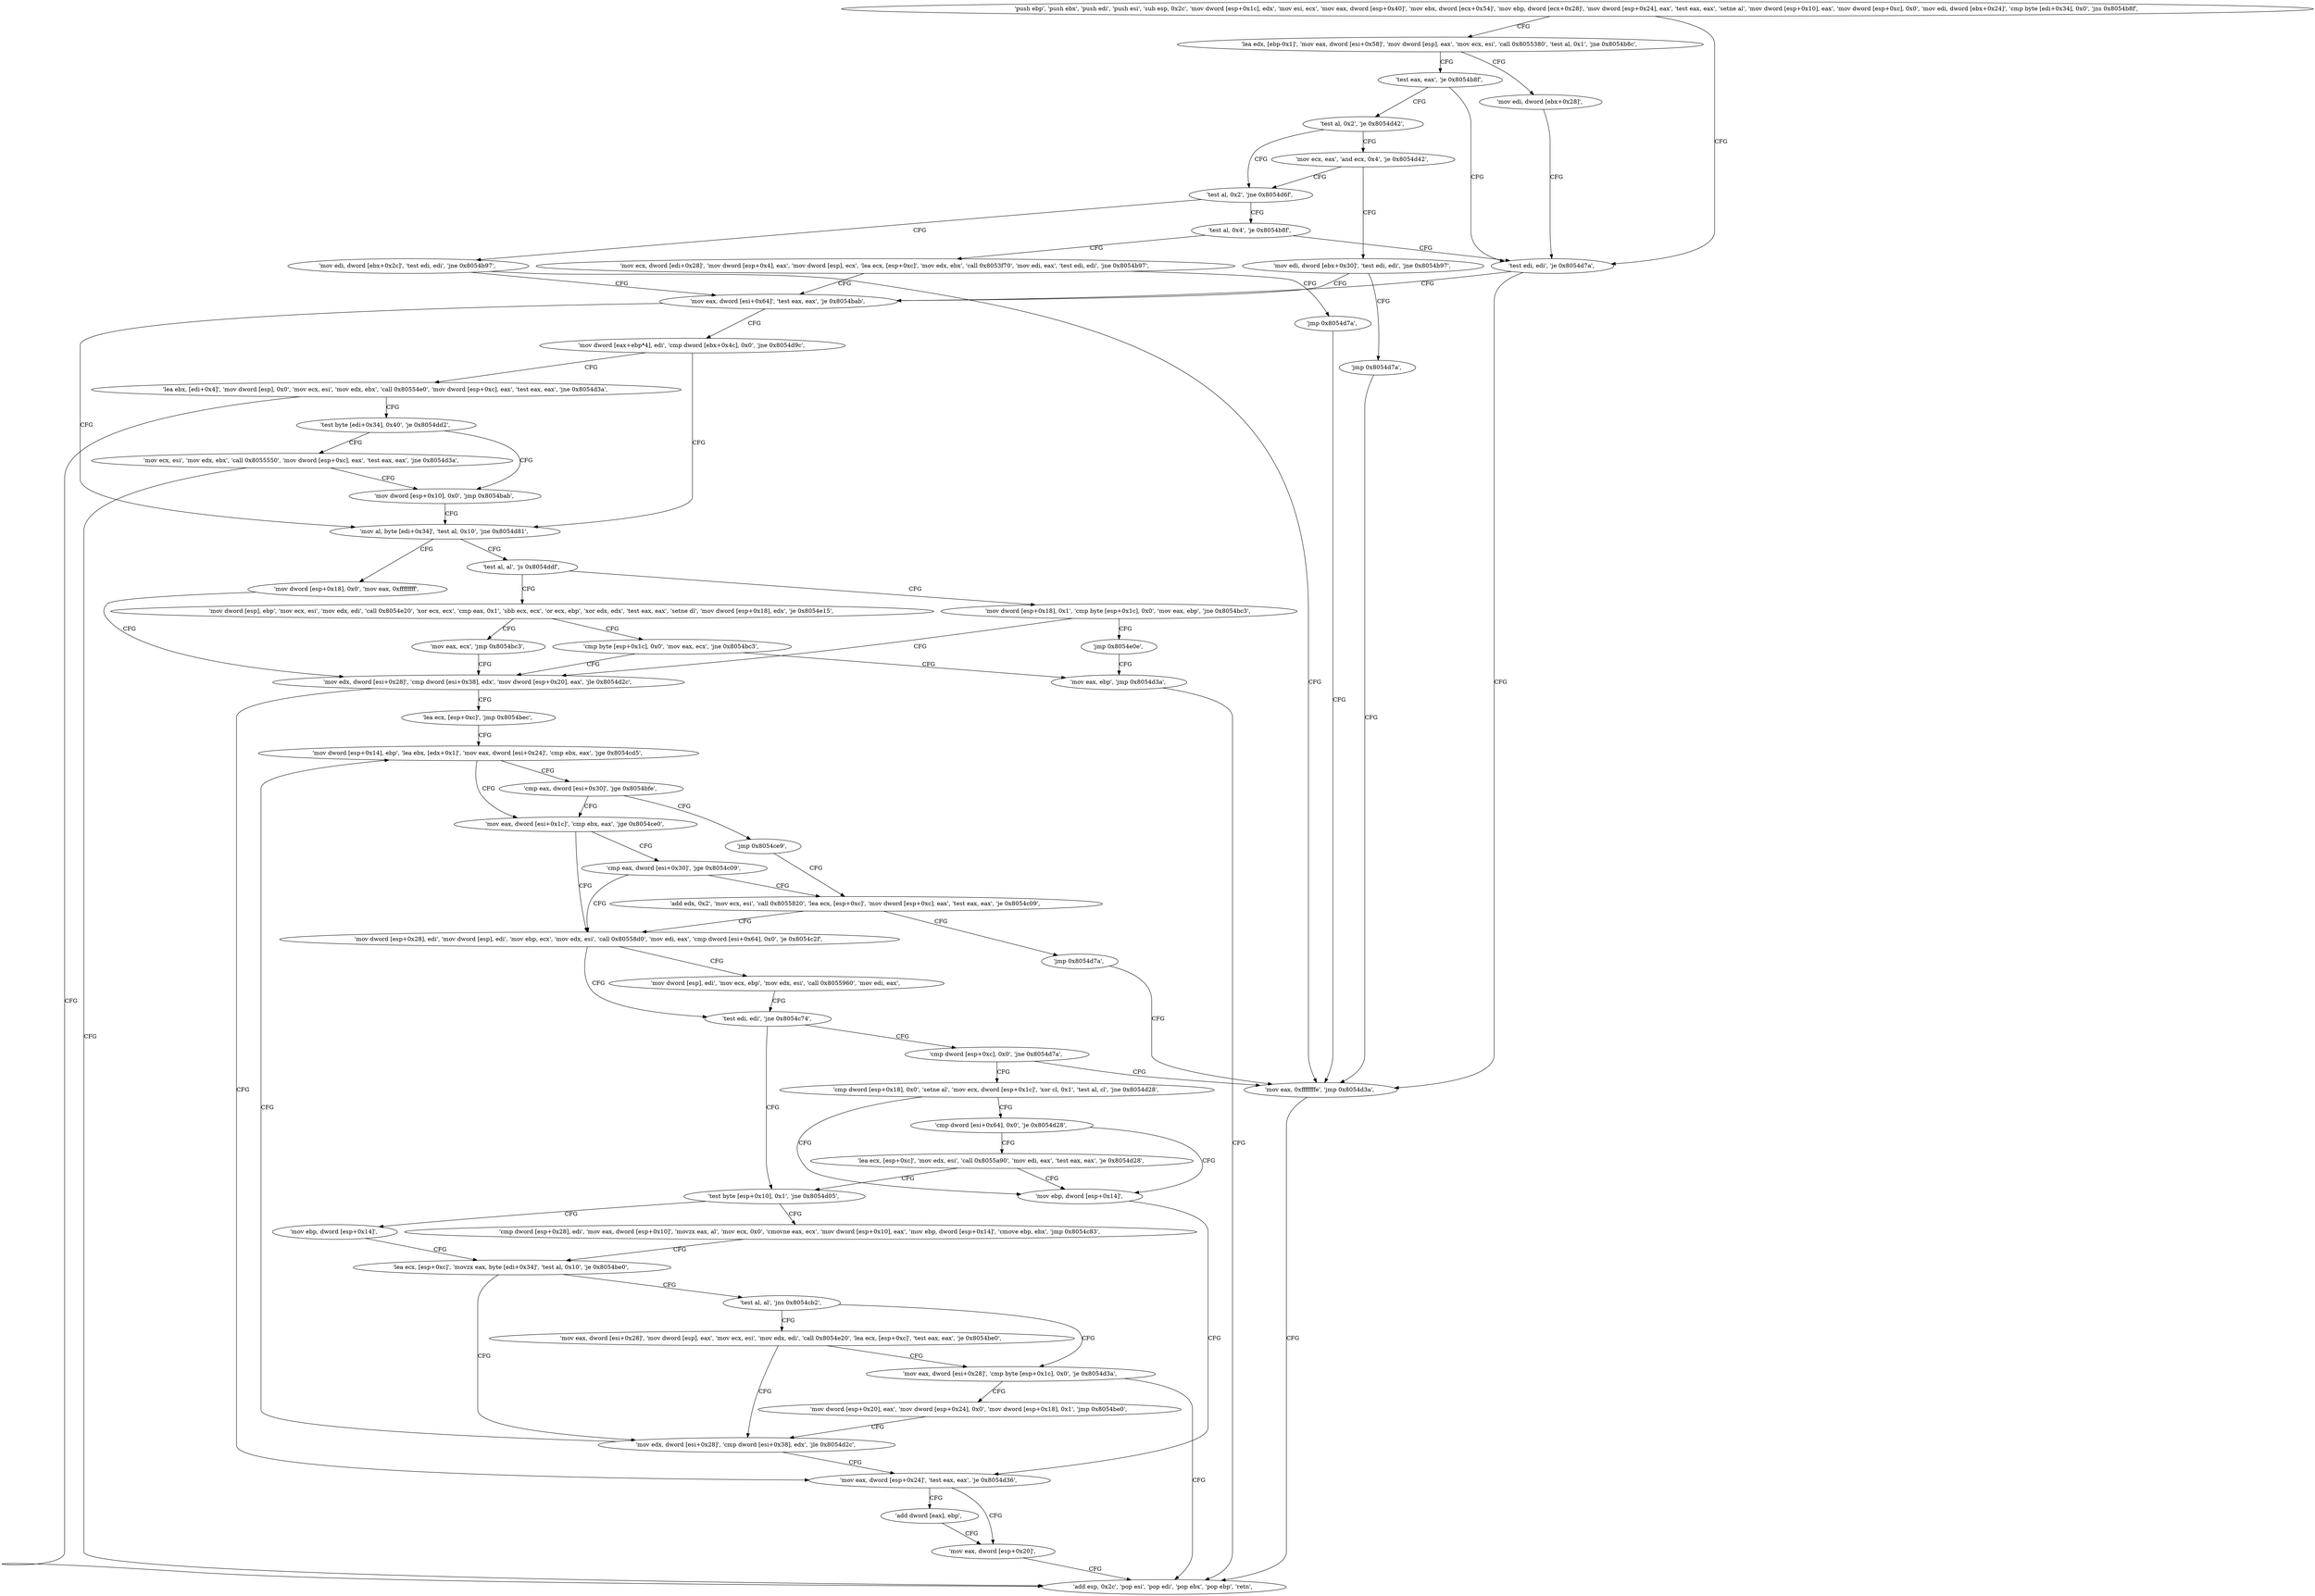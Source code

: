digraph "func" {
"134564640" [label = "'push ebp', 'push ebx', 'push edi', 'push esi', 'sub esp, 0x2c', 'mov dword [esp+0x1c], edx', 'mov esi, ecx', 'mov eax, dword [esp+0x40]', 'mov ebx, dword [ecx+0x54]', 'mov ebp, dword [ecx+0x28]', 'mov dword [esp+0x24], eax', 'test eax, eax', 'setne al', 'mov dword [esp+0x10], eax', 'mov dword [esp+0xc], 0x0', 'mov edi, dword [ebx+0x24]', 'cmp byte [edi+0x34], 0x0', 'jns 0x8054b8f', " ]
"134564751" [label = "'test edi, edi', 'je 0x8054d7a', " ]
"134564693" [label = "'lea edx, [ebp-0x1]', 'mov eax, dword [esi+0x58]', 'mov dword [esp], eax', 'mov ecx, esi', 'call 0x8055380', 'test al, 0x1', 'jne 0x8054b8c', " ]
"134565242" [label = "'mov eax, 0xfffffffe', 'jmp 0x8054d3a', " ]
"134564759" [label = "'mov eax, dword [esi+0x64]', 'test eax, eax', 'je 0x8054bab', " ]
"134564748" [label = "'mov edi, dword [ebx+0x28]', " ]
"134564713" [label = "'test eax, eax', 'je 0x8054b8f', " ]
"134565178" [label = "'add esp, 0x2c', 'pop esi', 'pop edi', 'pop ebx', 'pop ebp', 'retn', " ]
"134564779" [label = "'mov al, byte [edi+0x34]', 'test al, 0x10', 'jne 0x8054d81', " ]
"134564766" [label = "'mov dword [eax+ebp*4], edi', 'cmp dword [ebx+0x4c], 0x0', 'jne 0x8054d9c', " ]
"134564717" [label = "'test al, 0x2', 'je 0x8054d42', " ]
"134565249" [label = "'test al, al', 'js 0x8054ddf', " ]
"134564790" [label = "'mov dword [esp+0x18], 0x0', 'mov eax, 0xffffffff', " ]
"134565276" [label = "'lea ebx, [edi+0x4]', 'mov dword [esp], 0x0', 'mov ecx, esi', 'mov edx, ebx', 'call 0x80554e0', 'mov dword [esp+0xc], eax', 'test eax, eax', 'jne 0x8054d3a', " ]
"134565186" [label = "'test al, 0x2', 'jne 0x8054d6f', " ]
"134564725" [label = "'mov ecx, eax', 'and ecx, 0x4', 'je 0x8054d42', " ]
"134565343" [label = "'mov dword [esp], ebp', 'mov ecx, esi', 'mov edx, edi', 'call 0x8054e20', 'xor ecx, ecx', 'cmp eax, 0x1', 'sbb ecx, ecx', 'or ecx, ebp', 'xor edx, edx', 'test eax, eax', 'setne dl', 'mov dword [esp+0x18], edx', 'je 0x8054e15', " ]
"134565253" [label = "'mov dword [esp+0x18], 0x1', 'cmp byte [esp+0x1c], 0x0', 'mov eax, ebp', 'jne 0x8054bc3', " ]
"134564803" [label = "'mov edx, dword [esi+0x28]', 'cmp dword [esi+0x38], edx', 'mov dword [esp+0x20], eax', 'jle 0x8054d2c', " ]
"134565303" [label = "'test byte [edi+0x34], 0x40', 'je 0x8054dd2', " ]
"134565231" [label = "'mov edi, dword [ebx+0x2c]', 'test edi, edi', 'jne 0x8054b97', " ]
"134565190" [label = "'test al, 0x4', 'je 0x8054b8f', " ]
"134564736" [label = "'mov edi, dword [ebx+0x30]', 'test edi, edi', 'jne 0x8054b97', " ]
"134565397" [label = "'mov eax, ecx', 'jmp 0x8054bc3', " ]
"134565377" [label = "'cmp byte [esp+0x1c], 0x0', 'mov eax, ecx', 'jne 0x8054bc3', " ]
"134565274" [label = "'jmp 0x8054e0e', " ]
"134565164" [label = "'mov eax, dword [esp+0x24]', 'test eax, eax', 'je 0x8054d36', " ]
"134565174" [label = "'mov eax, dword [esp+0x20]', " ]
"134565172" [label = "'add dword [eax], ebp', " ]
"134564819" [label = "'lea ecx, [esp+0xc]', 'jmp 0x8054bec', " ]
"134564844" [label = "'mov dword [esp+0x14], ebp', 'lea ebx, [edx+0x1]', 'mov eax, dword [esi+0x24]', 'cmp ebx, eax', 'jge 0x8054cd5', " ]
"134565330" [label = "'mov dword [esp+0x10], 0x0', 'jmp 0x8054bab', " ]
"134565309" [label = "'mov ecx, esi', 'mov edx, ebx', 'call 0x8055550', 'mov dword [esp+0xc], eax', 'test eax, eax', 'jne 0x8054d3a', " ]
"134565198" [label = "'mov ecx, dword [edi+0x28]', 'mov dword [esp+0x4], eax', 'mov dword [esp], ecx', 'lea ecx, [esp+0xc]', 'mov edx, ebx', 'call 0x8053f70', 'mov edi, eax', 'test edi, edi', 'jne 0x8054b97', " ]
"134564743" [label = "'jmp 0x8054d7a', " ]
"134565390" [label = "'mov eax, ebp', 'jmp 0x8054d3a', " ]
"134565077" [label = "'cmp eax, dword [esi+0x30]', 'jge 0x8054bfe', " ]
"134564862" [label = "'mov eax, dword [esi+0x1c]', 'cmp ebx, eax', 'jge 0x8054ce0', " ]
"134565229" [label = "'jmp 0x8054d7a', " ]
"134565086" [label = "'jmp 0x8054ce9', " ]
"134565088" [label = "'cmp eax, dword [esi+0x30]', 'jge 0x8054c09', " ]
"134564873" [label = "'mov dword [esp+0x28], edi', 'mov dword [esp], edi', 'mov ebp, ecx', 'mov edx, esi', 'call 0x80558d0', 'mov edi, eax', 'cmp dword [esi+0x64], 0x0', 'je 0x8054c2f', " ]
"134565097" [label = "'add edx, 0x2', 'mov ecx, esi', 'call 0x8055820', 'lea ecx, [esp+0xc]', 'mov dword [esp+0xc], eax', 'test eax, eax', 'je 0x8054c09', " ]
"134564911" [label = "'test edi, edi', 'jne 0x8054c74', " ]
"134564897" [label = "'mov dword [esp], edi', 'mov ecx, ebp', 'mov edx, esi', 'call 0x8055960', 'mov edi, eax', " ]
"134565123" [label = "'jmp 0x8054d7a', " ]
"134564980" [label = "'test byte [esp+0x10], 0x1', 'jne 0x8054d05', " ]
"134564915" [label = "'cmp dword [esp+0xc], 0x0', 'jne 0x8054d7a', " ]
"134565125" [label = "'cmp dword [esp+0x28], edi', 'mov eax, dword [esp+0x10]', 'movzx eax, al', 'mov ecx, 0x0', 'cmovne eax, ecx', 'mov dword [esp+0x10], eax', 'mov ebp, dword [esp+0x14]', 'cmove ebp, ebx', 'jmp 0x8054c83', " ]
"134564991" [label = "'mov ebp, dword [esp+0x14]', " ]
"134564926" [label = "'cmp dword [esp+0x18], 0x0', 'setne al', 'mov ecx, dword [esp+0x1c]', 'xor cl, 0x1', 'test al, cl', 'jne 0x8054d28', " ]
"134564995" [label = "'lea ecx, [esp+0xc]', 'movzx eax, byte [edi+0x34]', 'test al, 0x10', 'je 0x8054be0', " ]
"134565160" [label = "'mov ebp, dword [esp+0x14]', " ]
"134564949" [label = "'cmp dword [esi+0x64], 0x0', 'je 0x8054d28', " ]
"134564832" [label = "'mov edx, dword [esi+0x28]', 'cmp dword [esi+0x38], edx', 'jle 0x8054d2c', " ]
"134565011" [label = "'test al, al', 'jns 0x8054cb2', " ]
"134565042" [label = "'mov eax, dword [esi+0x28]', 'cmp byte [esp+0x1c], 0x0', 'je 0x8054d3a', " ]
"134565015" [label = "'mov eax, dword [esi+0x28]', 'mov dword [esp], eax', 'mov ecx, esi', 'mov edx, edi', 'call 0x8054e20', 'lea ecx, [esp+0xc]', 'test eax, eax', 'je 0x8054be0', " ]
"134564959" [label = "'lea ecx, [esp+0xc]', 'mov edx, esi', 'call 0x8055a90', 'mov edi, eax', 'test eax, eax', 'je 0x8054d28', " ]
"134565052" [label = "'mov dword [esp+0x20], eax', 'mov dword [esp+0x24], 0x0', 'mov dword [esp+0x18], 0x1', 'jmp 0x8054be0', " ]
"134564640" -> "134564751" [ label = "CFG" ]
"134564640" -> "134564693" [ label = "CFG" ]
"134564751" -> "134565242" [ label = "CFG" ]
"134564751" -> "134564759" [ label = "CFG" ]
"134564693" -> "134564748" [ label = "CFG" ]
"134564693" -> "134564713" [ label = "CFG" ]
"134565242" -> "134565178" [ label = "CFG" ]
"134564759" -> "134564779" [ label = "CFG" ]
"134564759" -> "134564766" [ label = "CFG" ]
"134564748" -> "134564751" [ label = "CFG" ]
"134564713" -> "134564751" [ label = "CFG" ]
"134564713" -> "134564717" [ label = "CFG" ]
"134564779" -> "134565249" [ label = "CFG" ]
"134564779" -> "134564790" [ label = "CFG" ]
"134564766" -> "134565276" [ label = "CFG" ]
"134564766" -> "134564779" [ label = "CFG" ]
"134564717" -> "134565186" [ label = "CFG" ]
"134564717" -> "134564725" [ label = "CFG" ]
"134565249" -> "134565343" [ label = "CFG" ]
"134565249" -> "134565253" [ label = "CFG" ]
"134564790" -> "134564803" [ label = "CFG" ]
"134565276" -> "134565178" [ label = "CFG" ]
"134565276" -> "134565303" [ label = "CFG" ]
"134565186" -> "134565231" [ label = "CFG" ]
"134565186" -> "134565190" [ label = "CFG" ]
"134564725" -> "134565186" [ label = "CFG" ]
"134564725" -> "134564736" [ label = "CFG" ]
"134565343" -> "134565397" [ label = "CFG" ]
"134565343" -> "134565377" [ label = "CFG" ]
"134565253" -> "134564803" [ label = "CFG" ]
"134565253" -> "134565274" [ label = "CFG" ]
"134564803" -> "134565164" [ label = "CFG" ]
"134564803" -> "134564819" [ label = "CFG" ]
"134565303" -> "134565330" [ label = "CFG" ]
"134565303" -> "134565309" [ label = "CFG" ]
"134565231" -> "134564759" [ label = "CFG" ]
"134565231" -> "134565242" [ label = "CFG" ]
"134565190" -> "134564751" [ label = "CFG" ]
"134565190" -> "134565198" [ label = "CFG" ]
"134564736" -> "134564759" [ label = "CFG" ]
"134564736" -> "134564743" [ label = "CFG" ]
"134565397" -> "134564803" [ label = "CFG" ]
"134565377" -> "134564803" [ label = "CFG" ]
"134565377" -> "134565390" [ label = "CFG" ]
"134565274" -> "134565390" [ label = "CFG" ]
"134565164" -> "134565174" [ label = "CFG" ]
"134565164" -> "134565172" [ label = "CFG" ]
"134565174" -> "134565178" [ label = "CFG" ]
"134565172" -> "134565174" [ label = "CFG" ]
"134564819" -> "134564844" [ label = "CFG" ]
"134564844" -> "134565077" [ label = "CFG" ]
"134564844" -> "134564862" [ label = "CFG" ]
"134565330" -> "134564779" [ label = "CFG" ]
"134565309" -> "134565178" [ label = "CFG" ]
"134565309" -> "134565330" [ label = "CFG" ]
"134565198" -> "134564759" [ label = "CFG" ]
"134565198" -> "134565229" [ label = "CFG" ]
"134564743" -> "134565242" [ label = "CFG" ]
"134565390" -> "134565178" [ label = "CFG" ]
"134565077" -> "134564862" [ label = "CFG" ]
"134565077" -> "134565086" [ label = "CFG" ]
"134564862" -> "134565088" [ label = "CFG" ]
"134564862" -> "134564873" [ label = "CFG" ]
"134565229" -> "134565242" [ label = "CFG" ]
"134565086" -> "134565097" [ label = "CFG" ]
"134565088" -> "134564873" [ label = "CFG" ]
"134565088" -> "134565097" [ label = "CFG" ]
"134564873" -> "134564911" [ label = "CFG" ]
"134564873" -> "134564897" [ label = "CFG" ]
"134565097" -> "134564873" [ label = "CFG" ]
"134565097" -> "134565123" [ label = "CFG" ]
"134564911" -> "134564980" [ label = "CFG" ]
"134564911" -> "134564915" [ label = "CFG" ]
"134564897" -> "134564911" [ label = "CFG" ]
"134565123" -> "134565242" [ label = "CFG" ]
"134564980" -> "134565125" [ label = "CFG" ]
"134564980" -> "134564991" [ label = "CFG" ]
"134564915" -> "134565242" [ label = "CFG" ]
"134564915" -> "134564926" [ label = "CFG" ]
"134565125" -> "134564995" [ label = "CFG" ]
"134564991" -> "134564995" [ label = "CFG" ]
"134564926" -> "134565160" [ label = "CFG" ]
"134564926" -> "134564949" [ label = "CFG" ]
"134564995" -> "134564832" [ label = "CFG" ]
"134564995" -> "134565011" [ label = "CFG" ]
"134565160" -> "134565164" [ label = "CFG" ]
"134564949" -> "134565160" [ label = "CFG" ]
"134564949" -> "134564959" [ label = "CFG" ]
"134564832" -> "134565164" [ label = "CFG" ]
"134564832" -> "134564844" [ label = "CFG" ]
"134565011" -> "134565042" [ label = "CFG" ]
"134565011" -> "134565015" [ label = "CFG" ]
"134565042" -> "134565178" [ label = "CFG" ]
"134565042" -> "134565052" [ label = "CFG" ]
"134565015" -> "134564832" [ label = "CFG" ]
"134565015" -> "134565042" [ label = "CFG" ]
"134564959" -> "134565160" [ label = "CFG" ]
"134564959" -> "134564980" [ label = "CFG" ]
"134565052" -> "134564832" [ label = "CFG" ]
}
